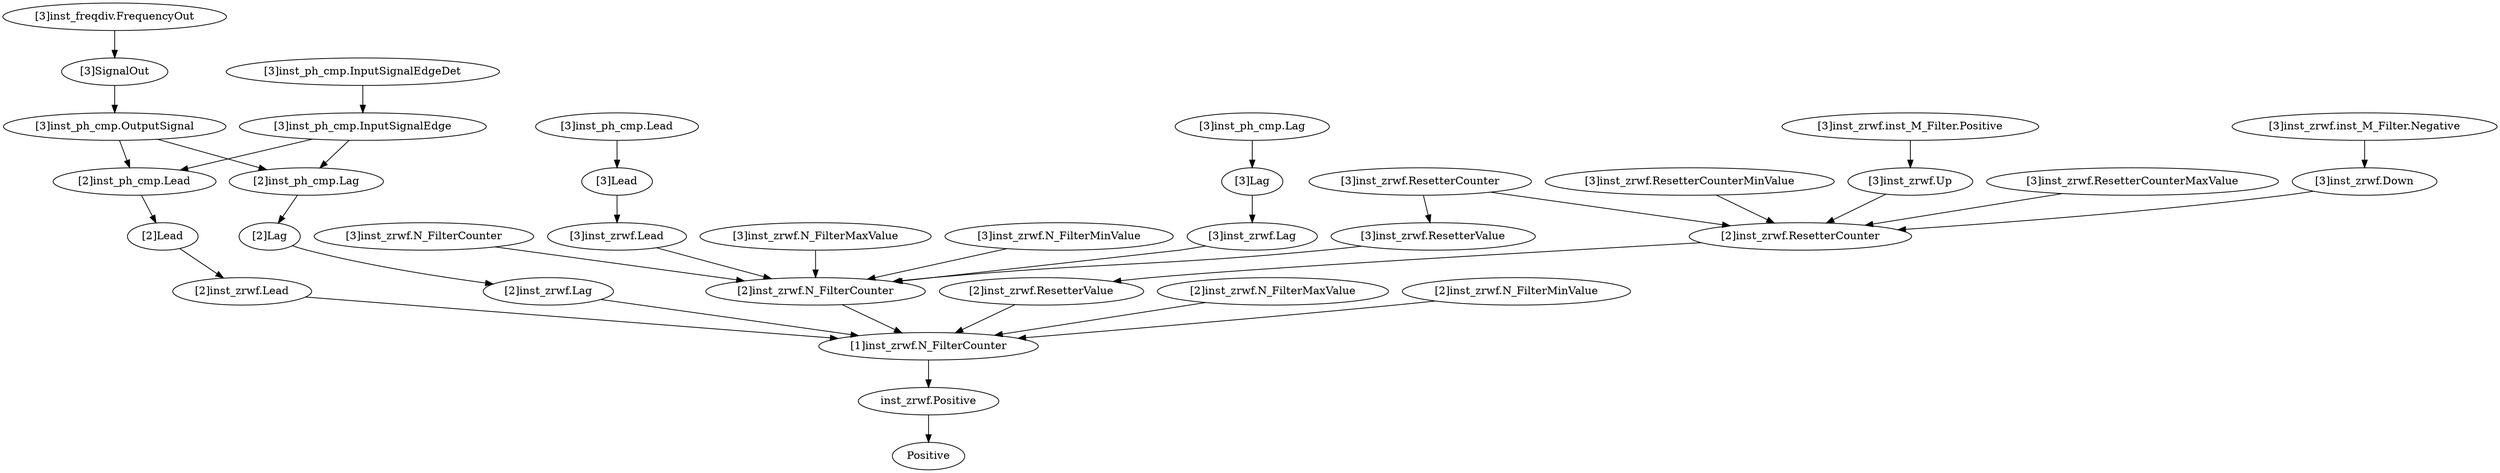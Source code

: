 strict digraph "" {
	"[3]inst_zrwf.Down"	 [complexity=7,
		importance=1.28362077132,
		rank=0.183374395903];
	"[2]inst_zrwf.ResetterCounter"	 [complexity=6,
		importance=1.26307446744,
		rank=0.21051241124];
	"[3]inst_zrwf.Down" -> "[2]inst_zrwf.ResetterCounter";
	Positive	 [complexity=0,
		importance=0.0208567507048,
		rank=0.0];
	"[2]inst_zrwf.Lag"	 [complexity=4,
		importance=0.1470730389,
		rank=0.0367682597251];
	"[1]inst_zrwf.N_FilterCounter"	 [complexity=3,
		importance=0.12263644568,
		rank=0.0408788152267];
	"[2]inst_zrwf.Lag" -> "[1]inst_zrwf.N_FilterCounter";
	"[3]inst_ph_cmp.Lag"	 [complexity=12,
		importance=1.13729292891,
		rank=0.0947744107423];
	"[3]Lag"	 [complexity=12,
		importance=1.11446798573,
		rank=0.092872332144];
	"[3]inst_ph_cmp.Lag" -> "[3]Lag";
	"[3]inst_zrwf.ResetterCounterMaxValue"	 [complexity=18,
		importance=3.80171039503,
		rank=0.211206133057];
	"[3]inst_zrwf.ResetterCounterMaxValue" -> "[2]inst_zrwf.ResetterCounter";
	"[2]Lag"	 [complexity=4,
		importance=0.170972347499,
		rank=0.0427430868747];
	"[2]Lag" -> "[2]inst_zrwf.Lag";
	"[3]inst_zrwf.N_FilterCounter"	 [complexity=19,
		importance=8.61409718975,
		rank=0.453373536302];
	"[2]inst_zrwf.N_FilterCounter"	 [complexity=11,
		importance=1.06613208391,
		rank=0.0969210985373];
	"[3]inst_zrwf.N_FilterCounter" -> "[2]inst_zrwf.N_FilterCounter";
	"[3]inst_zrwf.ResetterCounter"	 [complexity=22,
		importance=10.1652905555,
		rank=0.462058661615];
	"[3]inst_zrwf.ResetterValue"	 [complexity=13,
		importance=1.09379309466,
		rank=0.0841379303582];
	"[3]inst_zrwf.ResetterCounter" -> "[3]inst_zrwf.ResetterValue";
	"[3]inst_zrwf.ResetterCounter" -> "[2]inst_zrwf.ResetterCounter";
	"[3]inst_zrwf.Up"	 [complexity=7,
		importance=2.54669523876,
		rank=0.363813605537];
	"[3]inst_zrwf.Up" -> "[2]inst_zrwf.ResetterCounter";
	"[3]inst_ph_cmp.Lead"	 [complexity=12,
		importance=1.13729292891,
		rank=0.0947744107423];
	"[3]Lead"	 [complexity=12,
		importance=1.11446798573,
		rank=0.092872332144];
	"[3]inst_ph_cmp.Lead" -> "[3]Lead";
	"[3]inst_zrwf.inst_M_Filter.Negative"	 [complexity=7,
		importance=1.29973892036,
		rank=0.185676988623];
	"[3]inst_zrwf.inst_M_Filter.Negative" -> "[3]inst_zrwf.Down";
	"[3]inst_freqdiv.FrequencyOut"	 [complexity=7,
		importance=0.256386974768,
		rank=0.0366267106811];
	"[3]SignalOut"	 [complexity=7,
		importance=0.233569735656,
		rank=0.0333671050937];
	"[3]inst_freqdiv.FrequencyOut" -> "[3]SignalOut";
	"[3]inst_zrwf.Lead"	 [complexity=12,
		importance=1.09056867713,
		rank=0.0908807230942];
	"[3]inst_zrwf.Lead" -> "[2]inst_zrwf.N_FilterCounter";
	"[2]inst_zrwf.ResetterValue"	 [complexity=5,
		importance=0.150297456427,
		rank=0.0300594912853];
	"[2]inst_zrwf.ResetterValue" -> "[1]inst_zrwf.N_FilterCounter";
	"[3]inst_zrwf.N_FilterMaxValue"	 [complexity=15,
		importance=3.21088324445,
		rank=0.214058882963];
	"[3]inst_zrwf.N_FilterMaxValue" -> "[2]inst_zrwf.N_FilterCounter";
	"[3]inst_ph_cmp.OutputSignal"	 [complexity=7,
		importance=0.215379028319,
		rank=0.030768432617];
	"[2]inst_ph_cmp.Lead"	 [complexity=4,
		importance=0.193797290678,
		rank=0.0484493226694];
	"[3]inst_ph_cmp.OutputSignal" -> "[2]inst_ph_cmp.Lead";
	"[2]inst_ph_cmp.Lag"	 [complexity=4,
		importance=0.193797290678,
		rank=0.0484493226694];
	"[3]inst_ph_cmp.OutputSignal" -> "[2]inst_ph_cmp.Lag";
	"[3]inst_ph_cmp.InputSignalEdge"	 [complexity=7,
		importance=0.213568383205,
		rank=0.0305097690293];
	"[3]inst_ph_cmp.InputSignalEdge" -> "[2]inst_ph_cmp.Lead";
	"[3]inst_ph_cmp.InputSignalEdge" -> "[2]inst_ph_cmp.Lag";
	"[2]Lead"	 [complexity=4,
		importance=0.170972347499,
		rank=0.0427430868747];
	"[2]inst_zrwf.Lead"	 [complexity=4,
		importance=0.1470730389,
		rank=0.0367682597251];
	"[2]Lead" -> "[2]inst_zrwf.Lead";
	"[2]inst_zrwf.N_FilterCounter" -> "[1]inst_zrwf.N_FilterCounter";
	"[3]inst_zrwf.N_FilterMinValue"	 [complexity=15,
		importance=3.21088324445,
		rank=0.214058882963];
	"[3]inst_zrwf.N_FilterMinValue" -> "[2]inst_zrwf.N_FilterCounter";
	"[3]inst_ph_cmp.InputSignalEdgeDet"	 [complexity=9,
		importance=0.242704720322,
		rank=0.0269671911469];
	"[3]inst_ph_cmp.InputSignalEdgeDet" -> "[3]inst_ph_cmp.InputSignalEdge";
	"[2]inst_zrwf.N_FilterMaxValue"	 [complexity=7,
		importance=0.38039632976,
		rank=0.0543423328228];
	"[2]inst_zrwf.N_FilterMaxValue" -> "[1]inst_zrwf.N_FilterCounter";
	"inst_zrwf.Positive"	 [complexity=0,
		importance=0.037595927211,
		rank=0.0];
	"[1]inst_zrwf.N_FilterCounter" -> "inst_zrwf.Positive";
	"[2]inst_zrwf.Lead" -> "[1]inst_zrwf.N_FilterCounter";
	"[3]inst_zrwf.Lag"	 [complexity=12,
		importance=1.09056867713,
		rank=0.0908807230942];
	"[3]inst_zrwf.Lag" -> "[2]inst_zrwf.N_FilterCounter";
	"[3]inst_zrwf.inst_M_Filter.Positive"	 [complexity=7,
		importance=2.5628133878,
		rank=0.366116198257];
	"[3]inst_zrwf.inst_M_Filter.Positive" -> "[3]inst_zrwf.Up";
	"[3]inst_zrwf.ResetterValue" -> "[2]inst_zrwf.N_FilterCounter";
	"[3]SignalOut" -> "[3]inst_ph_cmp.OutputSignal";
	"[3]inst_zrwf.ResetterCounterMinValue"	 [complexity=18,
		importance=3.80171039503,
		rank=0.211206133057];
	"[3]inst_zrwf.ResetterCounterMinValue" -> "[2]inst_zrwf.ResetterCounter";
	"inst_zrwf.Positive" -> Positive;
	"[3]Lag" -> "[3]inst_zrwf.Lag";
	"[3]Lead" -> "[3]inst_zrwf.Lead";
	"[2]inst_ph_cmp.Lead" -> "[2]Lead";
	"[2]inst_zrwf.N_FilterMinValue"	 [complexity=7,
		importance=0.38039632976,
		rank=0.0543423328228];
	"[2]inst_zrwf.N_FilterMinValue" -> "[1]inst_zrwf.N_FilterCounter";
	"[2]inst_ph_cmp.Lag" -> "[2]Lag";
	"[2]inst_zrwf.ResetterCounter" -> "[2]inst_zrwf.ResetterValue";
}
